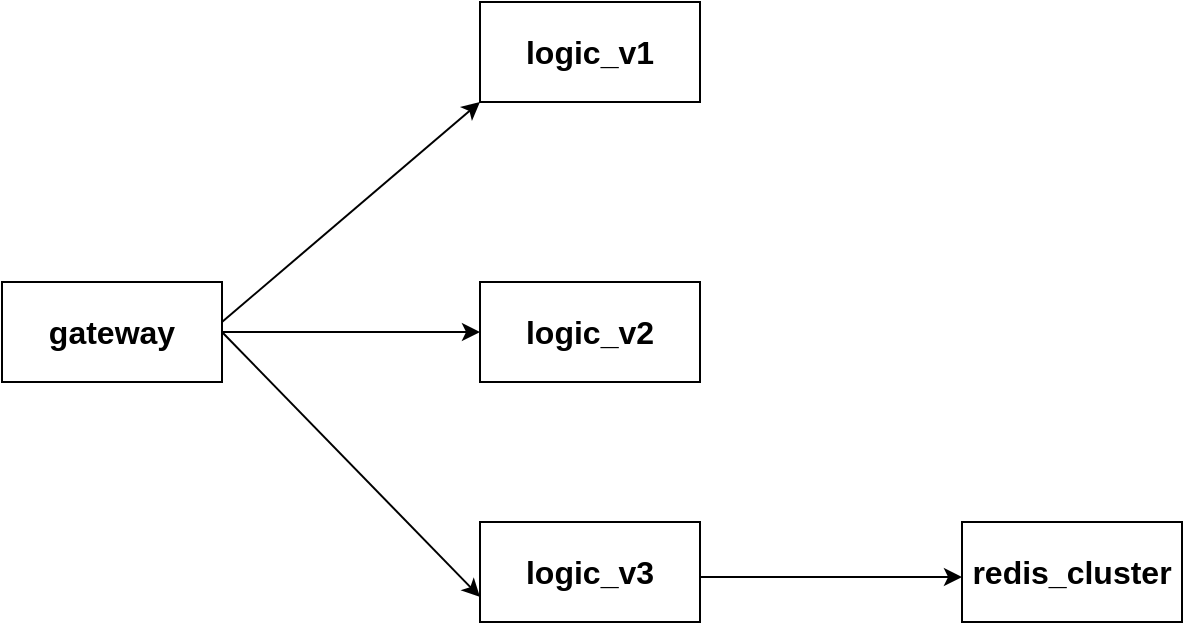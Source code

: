 <mxfile version="14.2.2" type="github">
  <diagram id="90ewPeuQuPe3fxPvWLz6" name="Page-1">
    <mxGraphModel dx="1422" dy="801" grid="1" gridSize="10" guides="1" tooltips="1" connect="1" arrows="1" fold="1" page="1" pageScale="1" pageWidth="827" pageHeight="1169" math="0" shadow="0">
      <root>
        <mxCell id="0" />
        <mxCell id="1" parent="0" />
        <mxCell id="6UUMmt6bNzoWh5cofdZU-1" value="gateway" style="rounded=0;whiteSpace=wrap;html=1;fontStyle=1;fontSize=16;" vertex="1" parent="1">
          <mxGeometry x="120" y="330" width="110" height="50" as="geometry" />
        </mxCell>
        <mxCell id="6UUMmt6bNzoWh5cofdZU-6" value="logic_v1" style="rounded=0;whiteSpace=wrap;html=1;fontStyle=1;fontSize=16;" vertex="1" parent="1">
          <mxGeometry x="359" y="190" width="110" height="50" as="geometry" />
        </mxCell>
        <mxCell id="6UUMmt6bNzoWh5cofdZU-7" value="logic_v2" style="rounded=0;whiteSpace=wrap;html=1;fontStyle=1;fontSize=16;" vertex="1" parent="1">
          <mxGeometry x="359" y="330" width="110" height="50" as="geometry" />
        </mxCell>
        <mxCell id="6UUMmt6bNzoWh5cofdZU-8" value="logic_v3" style="rounded=0;whiteSpace=wrap;html=1;fontStyle=1;fontSize=16;" vertex="1" parent="1">
          <mxGeometry x="359" y="450" width="110" height="50" as="geometry" />
        </mxCell>
        <mxCell id="6UUMmt6bNzoWh5cofdZU-9" value="redis_cluster" style="rounded=0;whiteSpace=wrap;html=1;fontStyle=1;fontSize=16;" vertex="1" parent="1">
          <mxGeometry x="600" y="450" width="110" height="50" as="geometry" />
        </mxCell>
        <mxCell id="6UUMmt6bNzoWh5cofdZU-11" value="" style="endArrow=classic;html=1;fontSize=16;entryX=0;entryY=1;entryDx=0;entryDy=0;" edge="1" parent="1" target="6UUMmt6bNzoWh5cofdZU-6">
          <mxGeometry width="50" height="50" relative="1" as="geometry">
            <mxPoint x="230" y="350" as="sourcePoint" />
            <mxPoint x="280" y="300" as="targetPoint" />
          </mxGeometry>
        </mxCell>
        <mxCell id="6UUMmt6bNzoWh5cofdZU-12" value="" style="endArrow=classic;html=1;fontSize=16;entryX=0;entryY=0.5;entryDx=0;entryDy=0;" edge="1" parent="1" target="6UUMmt6bNzoWh5cofdZU-7">
          <mxGeometry width="50" height="50" relative="1" as="geometry">
            <mxPoint x="230" y="355" as="sourcePoint" />
            <mxPoint x="369" y="250" as="targetPoint" />
          </mxGeometry>
        </mxCell>
        <mxCell id="6UUMmt6bNzoWh5cofdZU-13" value="" style="endArrow=classic;html=1;fontSize=16;entryX=0;entryY=0.75;entryDx=0;entryDy=0;exitX=1;exitY=0.5;exitDx=0;exitDy=0;" edge="1" parent="1" source="6UUMmt6bNzoWh5cofdZU-1" target="6UUMmt6bNzoWh5cofdZU-8">
          <mxGeometry width="50" height="50" relative="1" as="geometry">
            <mxPoint x="250" y="370" as="sourcePoint" />
            <mxPoint x="369" y="365" as="targetPoint" />
          </mxGeometry>
        </mxCell>
        <mxCell id="6UUMmt6bNzoWh5cofdZU-14" value="" style="endArrow=classic;html=1;fontSize=16;entryX=0;entryY=0.55;entryDx=0;entryDy=0;entryPerimeter=0;" edge="1" parent="1" target="6UUMmt6bNzoWh5cofdZU-9">
          <mxGeometry width="50" height="50" relative="1" as="geometry">
            <mxPoint x="469" y="477.5" as="sourcePoint" />
            <mxPoint x="588" y="472.5" as="targetPoint" />
          </mxGeometry>
        </mxCell>
      </root>
    </mxGraphModel>
  </diagram>
</mxfile>
